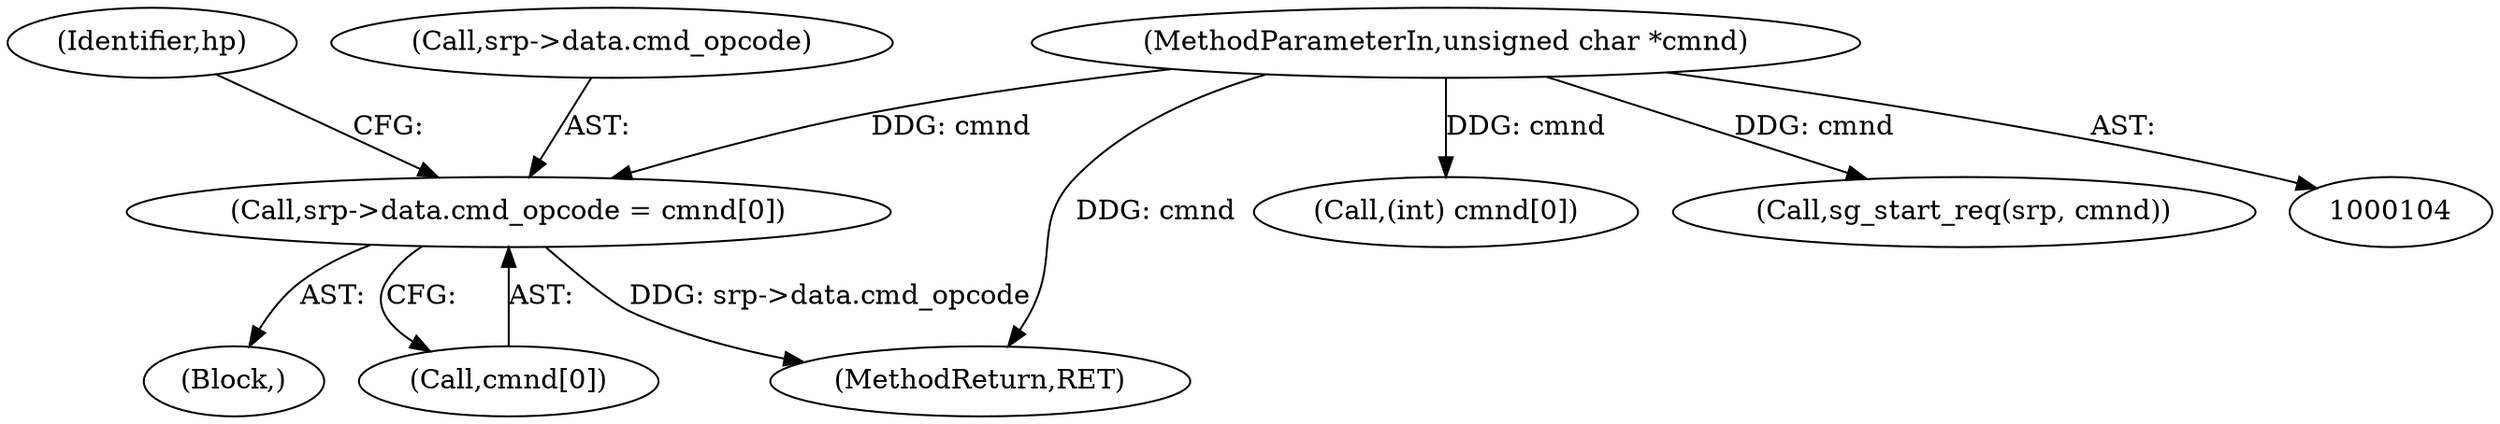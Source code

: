 digraph "0_linux_f3951a3709ff50990bf3e188c27d346792103432@array" {
"1000126" [label="(Call,srp->data.cmd_opcode = cmnd[0])"];
"1000107" [label="(MethodParameterIn,unsigned char *cmnd)"];
"1000126" [label="(Call,srp->data.cmd_opcode = cmnd[0])"];
"1000110" [label="(Block,)"];
"1000178" [label="(Call,(int) cmnd[0])"];
"1000137" [label="(Identifier,hp)"];
"1000127" [label="(Call,srp->data.cmd_opcode)"];
"1000107" [label="(MethodParameterIn,unsigned char *cmnd)"];
"1000132" [label="(Call,cmnd[0])"];
"1000308" [label="(MethodReturn,RET)"];
"1000190" [label="(Call,sg_start_req(srp, cmnd))"];
"1000126" -> "1000110"  [label="AST: "];
"1000126" -> "1000132"  [label="CFG: "];
"1000127" -> "1000126"  [label="AST: "];
"1000132" -> "1000126"  [label="AST: "];
"1000137" -> "1000126"  [label="CFG: "];
"1000126" -> "1000308"  [label="DDG: srp->data.cmd_opcode"];
"1000107" -> "1000126"  [label="DDG: cmnd"];
"1000107" -> "1000104"  [label="AST: "];
"1000107" -> "1000308"  [label="DDG: cmnd"];
"1000107" -> "1000178"  [label="DDG: cmnd"];
"1000107" -> "1000190"  [label="DDG: cmnd"];
}
